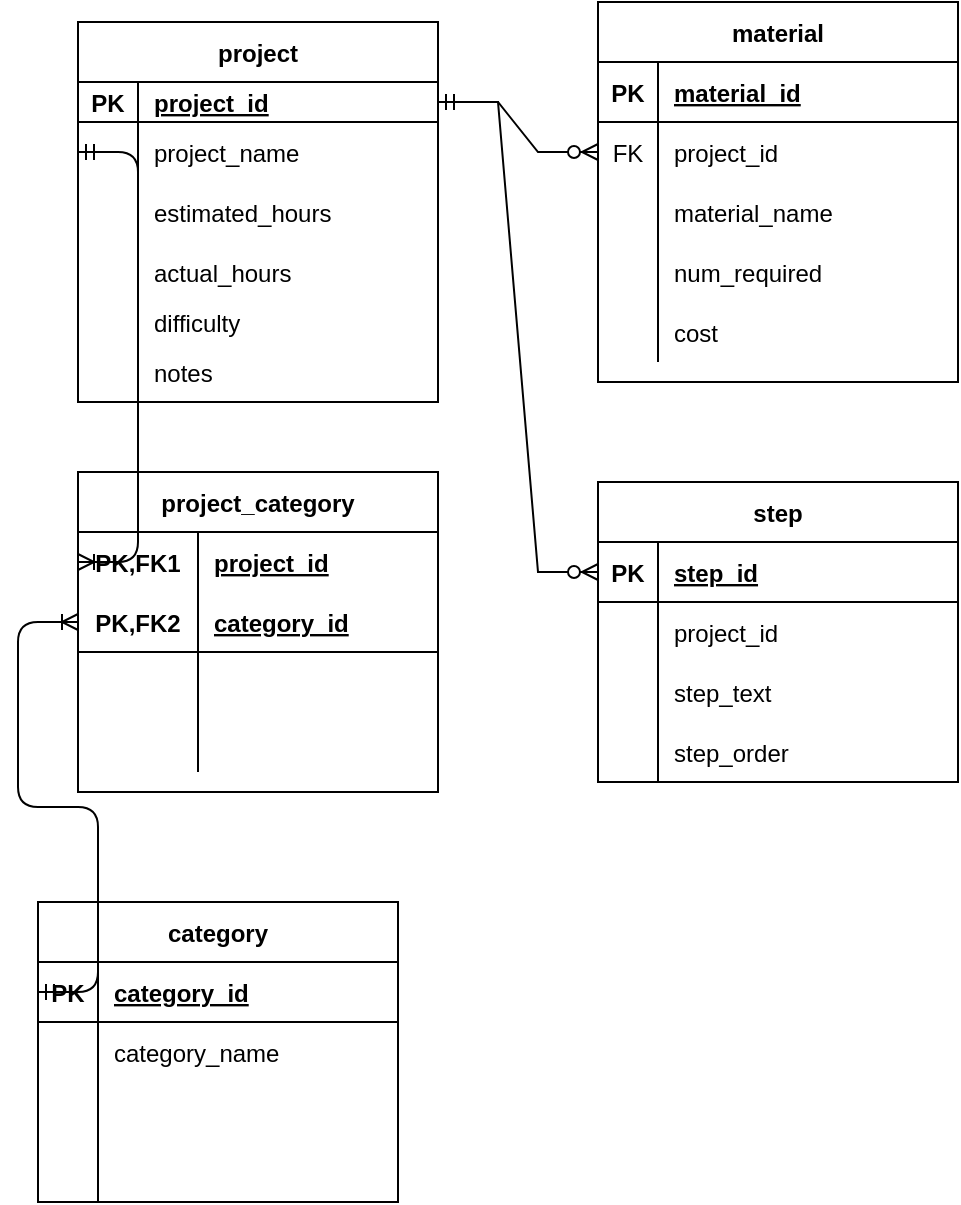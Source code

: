 <mxfile version="20.7.4" type="device"><diagram id="QROY2Dvbwe_YPZO6kNuu" name="Page-1"><mxGraphModel dx="1434" dy="844" grid="1" gridSize="10" guides="1" tooltips="1" connect="1" arrows="1" fold="1" page="1" pageScale="1" pageWidth="850" pageHeight="1100" math="0" shadow="0"><root><mxCell id="0"/><mxCell id="1" parent="0"/><mxCell id="7sIOHVXE6vOpAODEJEkR-1" value="project" style="shape=table;startSize=30;container=1;collapsible=1;childLayout=tableLayout;fixedRows=1;rowLines=0;fontStyle=1;align=center;resizeLast=1;" vertex="1" parent="1"><mxGeometry x="180" y="50" width="180" height="190" as="geometry"/></mxCell><mxCell id="7sIOHVXE6vOpAODEJEkR-2" value="" style="shape=tableRow;horizontal=0;startSize=0;swimlaneHead=0;swimlaneBody=0;fillColor=none;collapsible=0;dropTarget=0;points=[[0,0.5],[1,0.5]];portConstraint=eastwest;top=0;left=0;right=0;bottom=1;" vertex="1" parent="7sIOHVXE6vOpAODEJEkR-1"><mxGeometry y="30" width="180" height="20" as="geometry"/></mxCell><mxCell id="7sIOHVXE6vOpAODEJEkR-3" value="PK" style="shape=partialRectangle;connectable=0;fillColor=none;top=0;left=0;bottom=0;right=0;fontStyle=1;overflow=hidden;" vertex="1" parent="7sIOHVXE6vOpAODEJEkR-2"><mxGeometry width="30" height="20" as="geometry"><mxRectangle width="30" height="20" as="alternateBounds"/></mxGeometry></mxCell><mxCell id="7sIOHVXE6vOpAODEJEkR-4" value="project_id" style="shape=partialRectangle;connectable=0;fillColor=none;top=0;left=0;bottom=0;right=0;align=left;spacingLeft=6;fontStyle=5;overflow=hidden;" vertex="1" parent="7sIOHVXE6vOpAODEJEkR-2"><mxGeometry x="30" width="150" height="20" as="geometry"><mxRectangle width="150" height="20" as="alternateBounds"/></mxGeometry></mxCell><mxCell id="7sIOHVXE6vOpAODEJEkR-5" value="" style="shape=tableRow;horizontal=0;startSize=0;swimlaneHead=0;swimlaneBody=0;fillColor=none;collapsible=0;dropTarget=0;points=[[0,0.5],[1,0.5]];portConstraint=eastwest;top=0;left=0;right=0;bottom=0;" vertex="1" parent="7sIOHVXE6vOpAODEJEkR-1"><mxGeometry y="50" width="180" height="30" as="geometry"/></mxCell><mxCell id="7sIOHVXE6vOpAODEJEkR-6" value="" style="shape=partialRectangle;connectable=0;fillColor=none;top=0;left=0;bottom=0;right=0;editable=1;overflow=hidden;" vertex="1" parent="7sIOHVXE6vOpAODEJEkR-5"><mxGeometry width="30" height="30" as="geometry"><mxRectangle width="30" height="30" as="alternateBounds"/></mxGeometry></mxCell><mxCell id="7sIOHVXE6vOpAODEJEkR-7" value="project_name" style="shape=partialRectangle;connectable=0;fillColor=none;top=0;left=0;bottom=0;right=0;align=left;spacingLeft=6;overflow=hidden;" vertex="1" parent="7sIOHVXE6vOpAODEJEkR-5"><mxGeometry x="30" width="150" height="30" as="geometry"><mxRectangle width="150" height="30" as="alternateBounds"/></mxGeometry></mxCell><mxCell id="7sIOHVXE6vOpAODEJEkR-8" value="" style="shape=tableRow;horizontal=0;startSize=0;swimlaneHead=0;swimlaneBody=0;fillColor=none;collapsible=0;dropTarget=0;points=[[0,0.5],[1,0.5]];portConstraint=eastwest;top=0;left=0;right=0;bottom=0;" vertex="1" parent="7sIOHVXE6vOpAODEJEkR-1"><mxGeometry y="80" width="180" height="30" as="geometry"/></mxCell><mxCell id="7sIOHVXE6vOpAODEJEkR-9" value="" style="shape=partialRectangle;connectable=0;fillColor=none;top=0;left=0;bottom=0;right=0;editable=1;overflow=hidden;" vertex="1" parent="7sIOHVXE6vOpAODEJEkR-8"><mxGeometry width="30" height="30" as="geometry"><mxRectangle width="30" height="30" as="alternateBounds"/></mxGeometry></mxCell><mxCell id="7sIOHVXE6vOpAODEJEkR-10" value="estimated_hours" style="shape=partialRectangle;connectable=0;fillColor=none;top=0;left=0;bottom=0;right=0;align=left;spacingLeft=6;overflow=hidden;" vertex="1" parent="7sIOHVXE6vOpAODEJEkR-8"><mxGeometry x="30" width="150" height="30" as="geometry"><mxRectangle width="150" height="30" as="alternateBounds"/></mxGeometry></mxCell><mxCell id="7sIOHVXE6vOpAODEJEkR-11" value="" style="shape=tableRow;horizontal=0;startSize=0;swimlaneHead=0;swimlaneBody=0;fillColor=none;collapsible=0;dropTarget=0;points=[[0,0.5],[1,0.5]];portConstraint=eastwest;top=0;left=0;right=0;bottom=0;" vertex="1" parent="7sIOHVXE6vOpAODEJEkR-1"><mxGeometry y="110" width="180" height="30" as="geometry"/></mxCell><mxCell id="7sIOHVXE6vOpAODEJEkR-12" value="" style="shape=partialRectangle;connectable=0;fillColor=none;top=0;left=0;bottom=0;right=0;editable=1;overflow=hidden;" vertex="1" parent="7sIOHVXE6vOpAODEJEkR-11"><mxGeometry width="30" height="30" as="geometry"><mxRectangle width="30" height="30" as="alternateBounds"/></mxGeometry></mxCell><mxCell id="7sIOHVXE6vOpAODEJEkR-13" value="actual_hours" style="shape=partialRectangle;connectable=0;fillColor=none;top=0;left=0;bottom=0;right=0;align=left;spacingLeft=6;overflow=hidden;" vertex="1" parent="7sIOHVXE6vOpAODEJEkR-11"><mxGeometry x="30" width="150" height="30" as="geometry"><mxRectangle width="150" height="30" as="alternateBounds"/></mxGeometry></mxCell><mxCell id="7sIOHVXE6vOpAODEJEkR-14" value="" style="shape=tableRow;horizontal=0;startSize=0;swimlaneHead=0;swimlaneBody=0;fillColor=none;collapsible=0;dropTarget=0;points=[[0,0.5],[1,0.5]];portConstraint=eastwest;top=0;left=0;right=0;bottom=0;" vertex="1" parent="7sIOHVXE6vOpAODEJEkR-1"><mxGeometry y="140" width="180" height="20" as="geometry"/></mxCell><mxCell id="7sIOHVXE6vOpAODEJEkR-15" value="" style="shape=partialRectangle;connectable=0;fillColor=none;top=0;left=0;bottom=0;right=0;editable=1;overflow=hidden;" vertex="1" parent="7sIOHVXE6vOpAODEJEkR-14"><mxGeometry width="30" height="20" as="geometry"><mxRectangle width="30" height="20" as="alternateBounds"/></mxGeometry></mxCell><mxCell id="7sIOHVXE6vOpAODEJEkR-16" value="difficulty" style="shape=partialRectangle;connectable=0;fillColor=none;top=0;left=0;bottom=0;right=0;align=left;spacingLeft=6;overflow=hidden;" vertex="1" parent="7sIOHVXE6vOpAODEJEkR-14"><mxGeometry x="30" width="150" height="20" as="geometry"><mxRectangle width="150" height="20" as="alternateBounds"/></mxGeometry></mxCell><mxCell id="7sIOHVXE6vOpAODEJEkR-17" value="" style="shape=tableRow;horizontal=0;startSize=0;swimlaneHead=0;swimlaneBody=0;fillColor=none;collapsible=0;dropTarget=0;points=[[0,0.5],[1,0.5]];portConstraint=eastwest;top=0;left=0;right=0;bottom=0;" vertex="1" parent="7sIOHVXE6vOpAODEJEkR-1"><mxGeometry y="160" width="180" height="30" as="geometry"/></mxCell><mxCell id="7sIOHVXE6vOpAODEJEkR-18" value="" style="shape=partialRectangle;connectable=0;fillColor=none;top=0;left=0;bottom=0;right=0;editable=1;overflow=hidden;" vertex="1" parent="7sIOHVXE6vOpAODEJEkR-17"><mxGeometry width="30" height="30" as="geometry"><mxRectangle width="30" height="30" as="alternateBounds"/></mxGeometry></mxCell><mxCell id="7sIOHVXE6vOpAODEJEkR-19" value="notes" style="shape=partialRectangle;connectable=0;fillColor=none;top=0;left=0;bottom=0;right=0;align=left;spacingLeft=6;overflow=hidden;" vertex="1" parent="7sIOHVXE6vOpAODEJEkR-17"><mxGeometry x="30" width="150" height="30" as="geometry"><mxRectangle width="150" height="30" as="alternateBounds"/></mxGeometry></mxCell><mxCell id="7sIOHVXE6vOpAODEJEkR-20" value="project_category" style="shape=table;startSize=30;container=1;collapsible=1;childLayout=tableLayout;fixedRows=1;rowLines=0;fontStyle=1;align=center;resizeLast=1;" vertex="1" parent="1"><mxGeometry x="180" y="275" width="180" height="160" as="geometry"/></mxCell><mxCell id="7sIOHVXE6vOpAODEJEkR-21" value="" style="shape=tableRow;horizontal=0;startSize=0;swimlaneHead=0;swimlaneBody=0;fillColor=none;collapsible=0;dropTarget=0;points=[[0,0.5],[1,0.5]];portConstraint=eastwest;top=0;left=0;right=0;bottom=0;" vertex="1" parent="7sIOHVXE6vOpAODEJEkR-20"><mxGeometry y="30" width="180" height="30" as="geometry"/></mxCell><mxCell id="7sIOHVXE6vOpAODEJEkR-22" value="PK,FK1" style="shape=partialRectangle;connectable=0;fillColor=none;top=0;left=0;bottom=0;right=0;fontStyle=1;overflow=hidden;" vertex="1" parent="7sIOHVXE6vOpAODEJEkR-21"><mxGeometry width="60" height="30" as="geometry"><mxRectangle width="60" height="30" as="alternateBounds"/></mxGeometry></mxCell><mxCell id="7sIOHVXE6vOpAODEJEkR-23" value="project_id" style="shape=partialRectangle;connectable=0;fillColor=none;top=0;left=0;bottom=0;right=0;align=left;spacingLeft=6;fontStyle=5;overflow=hidden;" vertex="1" parent="7sIOHVXE6vOpAODEJEkR-21"><mxGeometry x="60" width="120" height="30" as="geometry"><mxRectangle width="120" height="30" as="alternateBounds"/></mxGeometry></mxCell><mxCell id="7sIOHVXE6vOpAODEJEkR-24" value="" style="shape=tableRow;horizontal=0;startSize=0;swimlaneHead=0;swimlaneBody=0;fillColor=none;collapsible=0;dropTarget=0;points=[[0,0.5],[1,0.5]];portConstraint=eastwest;top=0;left=0;right=0;bottom=1;" vertex="1" parent="7sIOHVXE6vOpAODEJEkR-20"><mxGeometry y="60" width="180" height="30" as="geometry"/></mxCell><mxCell id="7sIOHVXE6vOpAODEJEkR-25" value="PK,FK2" style="shape=partialRectangle;connectable=0;fillColor=none;top=0;left=0;bottom=0;right=0;fontStyle=1;overflow=hidden;" vertex="1" parent="7sIOHVXE6vOpAODEJEkR-24"><mxGeometry width="60" height="30" as="geometry"><mxRectangle width="60" height="30" as="alternateBounds"/></mxGeometry></mxCell><mxCell id="7sIOHVXE6vOpAODEJEkR-26" value="category_id" style="shape=partialRectangle;connectable=0;fillColor=none;top=0;left=0;bottom=0;right=0;align=left;spacingLeft=6;fontStyle=5;overflow=hidden;" vertex="1" parent="7sIOHVXE6vOpAODEJEkR-24"><mxGeometry x="60" width="120" height="30" as="geometry"><mxRectangle width="120" height="30" as="alternateBounds"/></mxGeometry></mxCell><mxCell id="7sIOHVXE6vOpAODEJEkR-27" value="" style="shape=tableRow;horizontal=0;startSize=0;swimlaneHead=0;swimlaneBody=0;fillColor=none;collapsible=0;dropTarget=0;points=[[0,0.5],[1,0.5]];portConstraint=eastwest;top=0;left=0;right=0;bottom=0;" vertex="1" parent="7sIOHVXE6vOpAODEJEkR-20"><mxGeometry y="90" width="180" height="30" as="geometry"/></mxCell><mxCell id="7sIOHVXE6vOpAODEJEkR-28" value="" style="shape=partialRectangle;connectable=0;fillColor=none;top=0;left=0;bottom=0;right=0;editable=1;overflow=hidden;" vertex="1" parent="7sIOHVXE6vOpAODEJEkR-27"><mxGeometry width="60" height="30" as="geometry"><mxRectangle width="60" height="30" as="alternateBounds"/></mxGeometry></mxCell><mxCell id="7sIOHVXE6vOpAODEJEkR-29" value="" style="shape=partialRectangle;connectable=0;fillColor=none;top=0;left=0;bottom=0;right=0;align=left;spacingLeft=6;overflow=hidden;" vertex="1" parent="7sIOHVXE6vOpAODEJEkR-27"><mxGeometry x="60" width="120" height="30" as="geometry"><mxRectangle width="120" height="30" as="alternateBounds"/></mxGeometry></mxCell><mxCell id="7sIOHVXE6vOpAODEJEkR-30" value="" style="shape=tableRow;horizontal=0;startSize=0;swimlaneHead=0;swimlaneBody=0;fillColor=none;collapsible=0;dropTarget=0;points=[[0,0.5],[1,0.5]];portConstraint=eastwest;top=0;left=0;right=0;bottom=0;" vertex="1" parent="7sIOHVXE6vOpAODEJEkR-20"><mxGeometry y="120" width="180" height="30" as="geometry"/></mxCell><mxCell id="7sIOHVXE6vOpAODEJEkR-31" value="" style="shape=partialRectangle;connectable=0;fillColor=none;top=0;left=0;bottom=0;right=0;editable=1;overflow=hidden;" vertex="1" parent="7sIOHVXE6vOpAODEJEkR-30"><mxGeometry width="60" height="30" as="geometry"><mxRectangle width="60" height="30" as="alternateBounds"/></mxGeometry></mxCell><mxCell id="7sIOHVXE6vOpAODEJEkR-32" value="" style="shape=partialRectangle;connectable=0;fillColor=none;top=0;left=0;bottom=0;right=0;align=left;spacingLeft=6;overflow=hidden;" vertex="1" parent="7sIOHVXE6vOpAODEJEkR-30"><mxGeometry x="60" width="120" height="30" as="geometry"><mxRectangle width="120" height="30" as="alternateBounds"/></mxGeometry></mxCell><mxCell id="7sIOHVXE6vOpAODEJEkR-33" value="category" style="shape=table;startSize=30;container=1;collapsible=1;childLayout=tableLayout;fixedRows=1;rowLines=0;fontStyle=1;align=center;resizeLast=1;" vertex="1" parent="1"><mxGeometry x="160" y="490" width="180" height="150" as="geometry"/></mxCell><mxCell id="7sIOHVXE6vOpAODEJEkR-34" value="" style="shape=tableRow;horizontal=0;startSize=0;swimlaneHead=0;swimlaneBody=0;fillColor=none;collapsible=0;dropTarget=0;points=[[0,0.5],[1,0.5]];portConstraint=eastwest;top=0;left=0;right=0;bottom=1;" vertex="1" parent="7sIOHVXE6vOpAODEJEkR-33"><mxGeometry y="30" width="180" height="30" as="geometry"/></mxCell><mxCell id="7sIOHVXE6vOpAODEJEkR-35" value="PK" style="shape=partialRectangle;connectable=0;fillColor=none;top=0;left=0;bottom=0;right=0;fontStyle=1;overflow=hidden;" vertex="1" parent="7sIOHVXE6vOpAODEJEkR-34"><mxGeometry width="30" height="30" as="geometry"><mxRectangle width="30" height="30" as="alternateBounds"/></mxGeometry></mxCell><mxCell id="7sIOHVXE6vOpAODEJEkR-36" value="category_id" style="shape=partialRectangle;connectable=0;fillColor=none;top=0;left=0;bottom=0;right=0;align=left;spacingLeft=6;fontStyle=5;overflow=hidden;" vertex="1" parent="7sIOHVXE6vOpAODEJEkR-34"><mxGeometry x="30" width="150" height="30" as="geometry"><mxRectangle width="150" height="30" as="alternateBounds"/></mxGeometry></mxCell><mxCell id="7sIOHVXE6vOpAODEJEkR-37" value="" style="shape=tableRow;horizontal=0;startSize=0;swimlaneHead=0;swimlaneBody=0;fillColor=none;collapsible=0;dropTarget=0;points=[[0,0.5],[1,0.5]];portConstraint=eastwest;top=0;left=0;right=0;bottom=0;" vertex="1" parent="7sIOHVXE6vOpAODEJEkR-33"><mxGeometry y="60" width="180" height="30" as="geometry"/></mxCell><mxCell id="7sIOHVXE6vOpAODEJEkR-38" value="" style="shape=partialRectangle;connectable=0;fillColor=none;top=0;left=0;bottom=0;right=0;editable=1;overflow=hidden;" vertex="1" parent="7sIOHVXE6vOpAODEJEkR-37"><mxGeometry width="30" height="30" as="geometry"><mxRectangle width="30" height="30" as="alternateBounds"/></mxGeometry></mxCell><mxCell id="7sIOHVXE6vOpAODEJEkR-39" value="category_name" style="shape=partialRectangle;connectable=0;fillColor=none;top=0;left=0;bottom=0;right=0;align=left;spacingLeft=6;overflow=hidden;" vertex="1" parent="7sIOHVXE6vOpAODEJEkR-37"><mxGeometry x="30" width="150" height="30" as="geometry"><mxRectangle width="150" height="30" as="alternateBounds"/></mxGeometry></mxCell><mxCell id="7sIOHVXE6vOpAODEJEkR-40" value="" style="shape=tableRow;horizontal=0;startSize=0;swimlaneHead=0;swimlaneBody=0;fillColor=none;collapsible=0;dropTarget=0;points=[[0,0.5],[1,0.5]];portConstraint=eastwest;top=0;left=0;right=0;bottom=0;" vertex="1" parent="7sIOHVXE6vOpAODEJEkR-33"><mxGeometry y="90" width="180" height="30" as="geometry"/></mxCell><mxCell id="7sIOHVXE6vOpAODEJEkR-41" value="" style="shape=partialRectangle;connectable=0;fillColor=none;top=0;left=0;bottom=0;right=0;editable=1;overflow=hidden;" vertex="1" parent="7sIOHVXE6vOpAODEJEkR-40"><mxGeometry width="30" height="30" as="geometry"><mxRectangle width="30" height="30" as="alternateBounds"/></mxGeometry></mxCell><mxCell id="7sIOHVXE6vOpAODEJEkR-42" value="" style="shape=partialRectangle;connectable=0;fillColor=none;top=0;left=0;bottom=0;right=0;align=left;spacingLeft=6;overflow=hidden;" vertex="1" parent="7sIOHVXE6vOpAODEJEkR-40"><mxGeometry x="30" width="150" height="30" as="geometry"><mxRectangle width="150" height="30" as="alternateBounds"/></mxGeometry></mxCell><mxCell id="7sIOHVXE6vOpAODEJEkR-43" value="" style="shape=tableRow;horizontal=0;startSize=0;swimlaneHead=0;swimlaneBody=0;fillColor=none;collapsible=0;dropTarget=0;points=[[0,0.5],[1,0.5]];portConstraint=eastwest;top=0;left=0;right=0;bottom=0;" vertex="1" parent="7sIOHVXE6vOpAODEJEkR-33"><mxGeometry y="120" width="180" height="30" as="geometry"/></mxCell><mxCell id="7sIOHVXE6vOpAODEJEkR-44" value="" style="shape=partialRectangle;connectable=0;fillColor=none;top=0;left=0;bottom=0;right=0;editable=1;overflow=hidden;" vertex="1" parent="7sIOHVXE6vOpAODEJEkR-43"><mxGeometry width="30" height="30" as="geometry"><mxRectangle width="30" height="30" as="alternateBounds"/></mxGeometry></mxCell><mxCell id="7sIOHVXE6vOpAODEJEkR-45" value="" style="shape=partialRectangle;connectable=0;fillColor=none;top=0;left=0;bottom=0;right=0;align=left;spacingLeft=6;overflow=hidden;" vertex="1" parent="7sIOHVXE6vOpAODEJEkR-43"><mxGeometry x="30" width="150" height="30" as="geometry"><mxRectangle width="150" height="30" as="alternateBounds"/></mxGeometry></mxCell><mxCell id="7sIOHVXE6vOpAODEJEkR-46" value="material" style="shape=table;startSize=30;container=1;collapsible=1;childLayout=tableLayout;fixedRows=1;rowLines=0;fontStyle=1;align=center;resizeLast=1;" vertex="1" parent="1"><mxGeometry x="440" y="40" width="180" height="190" as="geometry"/></mxCell><mxCell id="7sIOHVXE6vOpAODEJEkR-47" value="" style="shape=tableRow;horizontal=0;startSize=0;swimlaneHead=0;swimlaneBody=0;fillColor=none;collapsible=0;dropTarget=0;points=[[0,0.5],[1,0.5]];portConstraint=eastwest;top=0;left=0;right=0;bottom=1;" vertex="1" parent="7sIOHVXE6vOpAODEJEkR-46"><mxGeometry y="30" width="180" height="30" as="geometry"/></mxCell><mxCell id="7sIOHVXE6vOpAODEJEkR-48" value="PK" style="shape=partialRectangle;connectable=0;fillColor=none;top=0;left=0;bottom=0;right=0;fontStyle=1;overflow=hidden;" vertex="1" parent="7sIOHVXE6vOpAODEJEkR-47"><mxGeometry width="30" height="30" as="geometry"><mxRectangle width="30" height="30" as="alternateBounds"/></mxGeometry></mxCell><mxCell id="7sIOHVXE6vOpAODEJEkR-49" value="material_id" style="shape=partialRectangle;connectable=0;fillColor=none;top=0;left=0;bottom=0;right=0;align=left;spacingLeft=6;fontStyle=5;overflow=hidden;" vertex="1" parent="7sIOHVXE6vOpAODEJEkR-47"><mxGeometry x="30" width="150" height="30" as="geometry"><mxRectangle width="150" height="30" as="alternateBounds"/></mxGeometry></mxCell><mxCell id="7sIOHVXE6vOpAODEJEkR-50" value="" style="shape=tableRow;horizontal=0;startSize=0;swimlaneHead=0;swimlaneBody=0;fillColor=none;collapsible=0;dropTarget=0;points=[[0,0.5],[1,0.5]];portConstraint=eastwest;top=0;left=0;right=0;bottom=0;" vertex="1" parent="7sIOHVXE6vOpAODEJEkR-46"><mxGeometry y="60" width="180" height="30" as="geometry"/></mxCell><mxCell id="7sIOHVXE6vOpAODEJEkR-51" value="FK" style="shape=partialRectangle;connectable=0;fillColor=none;top=0;left=0;bottom=0;right=0;editable=1;overflow=hidden;" vertex="1" parent="7sIOHVXE6vOpAODEJEkR-50"><mxGeometry width="30" height="30" as="geometry"><mxRectangle width="30" height="30" as="alternateBounds"/></mxGeometry></mxCell><mxCell id="7sIOHVXE6vOpAODEJEkR-52" value="project_id" style="shape=partialRectangle;connectable=0;fillColor=none;top=0;left=0;bottom=0;right=0;align=left;spacingLeft=6;overflow=hidden;" vertex="1" parent="7sIOHVXE6vOpAODEJEkR-50"><mxGeometry x="30" width="150" height="30" as="geometry"><mxRectangle width="150" height="30" as="alternateBounds"/></mxGeometry></mxCell><mxCell id="7sIOHVXE6vOpAODEJEkR-53" value="" style="shape=tableRow;horizontal=0;startSize=0;swimlaneHead=0;swimlaneBody=0;fillColor=none;collapsible=0;dropTarget=0;points=[[0,0.5],[1,0.5]];portConstraint=eastwest;top=0;left=0;right=0;bottom=0;" vertex="1" parent="7sIOHVXE6vOpAODEJEkR-46"><mxGeometry y="90" width="180" height="30" as="geometry"/></mxCell><mxCell id="7sIOHVXE6vOpAODEJEkR-54" value="" style="shape=partialRectangle;connectable=0;fillColor=none;top=0;left=0;bottom=0;right=0;editable=1;overflow=hidden;" vertex="1" parent="7sIOHVXE6vOpAODEJEkR-53"><mxGeometry width="30" height="30" as="geometry"><mxRectangle width="30" height="30" as="alternateBounds"/></mxGeometry></mxCell><mxCell id="7sIOHVXE6vOpAODEJEkR-55" value="material_name" style="shape=partialRectangle;connectable=0;fillColor=none;top=0;left=0;bottom=0;right=0;align=left;spacingLeft=6;overflow=hidden;" vertex="1" parent="7sIOHVXE6vOpAODEJEkR-53"><mxGeometry x="30" width="150" height="30" as="geometry"><mxRectangle width="150" height="30" as="alternateBounds"/></mxGeometry></mxCell><mxCell id="7sIOHVXE6vOpAODEJEkR-56" value="" style="shape=tableRow;horizontal=0;startSize=0;swimlaneHead=0;swimlaneBody=0;fillColor=none;collapsible=0;dropTarget=0;points=[[0,0.5],[1,0.5]];portConstraint=eastwest;top=0;left=0;right=0;bottom=0;" vertex="1" parent="7sIOHVXE6vOpAODEJEkR-46"><mxGeometry y="120" width="180" height="30" as="geometry"/></mxCell><mxCell id="7sIOHVXE6vOpAODEJEkR-57" value="" style="shape=partialRectangle;connectable=0;fillColor=none;top=0;left=0;bottom=0;right=0;editable=1;overflow=hidden;" vertex="1" parent="7sIOHVXE6vOpAODEJEkR-56"><mxGeometry width="30" height="30" as="geometry"><mxRectangle width="30" height="30" as="alternateBounds"/></mxGeometry></mxCell><mxCell id="7sIOHVXE6vOpAODEJEkR-58" value="num_required" style="shape=partialRectangle;connectable=0;fillColor=none;top=0;left=0;bottom=0;right=0;align=left;spacingLeft=6;overflow=hidden;" vertex="1" parent="7sIOHVXE6vOpAODEJEkR-56"><mxGeometry x="30" width="150" height="30" as="geometry"><mxRectangle width="150" height="30" as="alternateBounds"/></mxGeometry></mxCell><mxCell id="7sIOHVXE6vOpAODEJEkR-59" value="" style="shape=tableRow;horizontal=0;startSize=0;swimlaneHead=0;swimlaneBody=0;fillColor=none;collapsible=0;dropTarget=0;points=[[0,0.5],[1,0.5]];portConstraint=eastwest;top=0;left=0;right=0;bottom=0;" vertex="1" parent="7sIOHVXE6vOpAODEJEkR-46"><mxGeometry y="150" width="180" height="30" as="geometry"/></mxCell><mxCell id="7sIOHVXE6vOpAODEJEkR-60" value="" style="shape=partialRectangle;connectable=0;fillColor=none;top=0;left=0;bottom=0;right=0;editable=1;overflow=hidden;" vertex="1" parent="7sIOHVXE6vOpAODEJEkR-59"><mxGeometry width="30" height="30" as="geometry"><mxRectangle width="30" height="30" as="alternateBounds"/></mxGeometry></mxCell><mxCell id="7sIOHVXE6vOpAODEJEkR-61" value="cost" style="shape=partialRectangle;connectable=0;fillColor=none;top=0;left=0;bottom=0;right=0;align=left;spacingLeft=6;overflow=hidden;" vertex="1" parent="7sIOHVXE6vOpAODEJEkR-59"><mxGeometry x="30" width="150" height="30" as="geometry"><mxRectangle width="150" height="30" as="alternateBounds"/></mxGeometry></mxCell><mxCell id="7sIOHVXE6vOpAODEJEkR-62" value="step" style="shape=table;startSize=30;container=1;collapsible=1;childLayout=tableLayout;fixedRows=1;rowLines=0;fontStyle=1;align=center;resizeLast=1;" vertex="1" parent="1"><mxGeometry x="440" y="280" width="180" height="150" as="geometry"/></mxCell><mxCell id="7sIOHVXE6vOpAODEJEkR-63" value="" style="shape=tableRow;horizontal=0;startSize=0;swimlaneHead=0;swimlaneBody=0;fillColor=none;collapsible=0;dropTarget=0;points=[[0,0.5],[1,0.5]];portConstraint=eastwest;top=0;left=0;right=0;bottom=1;" vertex="1" parent="7sIOHVXE6vOpAODEJEkR-62"><mxGeometry y="30" width="180" height="30" as="geometry"/></mxCell><mxCell id="7sIOHVXE6vOpAODEJEkR-64" value="PK" style="shape=partialRectangle;connectable=0;fillColor=none;top=0;left=0;bottom=0;right=0;fontStyle=1;overflow=hidden;" vertex="1" parent="7sIOHVXE6vOpAODEJEkR-63"><mxGeometry width="30" height="30" as="geometry"><mxRectangle width="30" height="30" as="alternateBounds"/></mxGeometry></mxCell><mxCell id="7sIOHVXE6vOpAODEJEkR-65" value="step_id" style="shape=partialRectangle;connectable=0;fillColor=none;top=0;left=0;bottom=0;right=0;align=left;spacingLeft=6;fontStyle=5;overflow=hidden;" vertex="1" parent="7sIOHVXE6vOpAODEJEkR-63"><mxGeometry x="30" width="150" height="30" as="geometry"><mxRectangle width="150" height="30" as="alternateBounds"/></mxGeometry></mxCell><mxCell id="7sIOHVXE6vOpAODEJEkR-66" value="" style="shape=tableRow;horizontal=0;startSize=0;swimlaneHead=0;swimlaneBody=0;fillColor=none;collapsible=0;dropTarget=0;points=[[0,0.5],[1,0.5]];portConstraint=eastwest;top=0;left=0;right=0;bottom=0;" vertex="1" parent="7sIOHVXE6vOpAODEJEkR-62"><mxGeometry y="60" width="180" height="30" as="geometry"/></mxCell><mxCell id="7sIOHVXE6vOpAODEJEkR-67" value="" style="shape=partialRectangle;connectable=0;fillColor=none;top=0;left=0;bottom=0;right=0;editable=1;overflow=hidden;" vertex="1" parent="7sIOHVXE6vOpAODEJEkR-66"><mxGeometry width="30" height="30" as="geometry"><mxRectangle width="30" height="30" as="alternateBounds"/></mxGeometry></mxCell><mxCell id="7sIOHVXE6vOpAODEJEkR-68" value="project_id" style="shape=partialRectangle;connectable=0;fillColor=none;top=0;left=0;bottom=0;right=0;align=left;spacingLeft=6;overflow=hidden;" vertex="1" parent="7sIOHVXE6vOpAODEJEkR-66"><mxGeometry x="30" width="150" height="30" as="geometry"><mxRectangle width="150" height="30" as="alternateBounds"/></mxGeometry></mxCell><mxCell id="7sIOHVXE6vOpAODEJEkR-69" value="" style="shape=tableRow;horizontal=0;startSize=0;swimlaneHead=0;swimlaneBody=0;fillColor=none;collapsible=0;dropTarget=0;points=[[0,0.5],[1,0.5]];portConstraint=eastwest;top=0;left=0;right=0;bottom=0;" vertex="1" parent="7sIOHVXE6vOpAODEJEkR-62"><mxGeometry y="90" width="180" height="30" as="geometry"/></mxCell><mxCell id="7sIOHVXE6vOpAODEJEkR-70" value="" style="shape=partialRectangle;connectable=0;fillColor=none;top=0;left=0;bottom=0;right=0;editable=1;overflow=hidden;" vertex="1" parent="7sIOHVXE6vOpAODEJEkR-69"><mxGeometry width="30" height="30" as="geometry"><mxRectangle width="30" height="30" as="alternateBounds"/></mxGeometry></mxCell><mxCell id="7sIOHVXE6vOpAODEJEkR-71" value="step_text" style="shape=partialRectangle;connectable=0;fillColor=none;top=0;left=0;bottom=0;right=0;align=left;spacingLeft=6;overflow=hidden;" vertex="1" parent="7sIOHVXE6vOpAODEJEkR-69"><mxGeometry x="30" width="150" height="30" as="geometry"><mxRectangle width="150" height="30" as="alternateBounds"/></mxGeometry></mxCell><mxCell id="7sIOHVXE6vOpAODEJEkR-72" value="" style="shape=tableRow;horizontal=0;startSize=0;swimlaneHead=0;swimlaneBody=0;fillColor=none;collapsible=0;dropTarget=0;points=[[0,0.5],[1,0.5]];portConstraint=eastwest;top=0;left=0;right=0;bottom=0;" vertex="1" parent="7sIOHVXE6vOpAODEJEkR-62"><mxGeometry y="120" width="180" height="30" as="geometry"/></mxCell><mxCell id="7sIOHVXE6vOpAODEJEkR-73" value="" style="shape=partialRectangle;connectable=0;fillColor=none;top=0;left=0;bottom=0;right=0;editable=1;overflow=hidden;" vertex="1" parent="7sIOHVXE6vOpAODEJEkR-72"><mxGeometry width="30" height="30" as="geometry"><mxRectangle width="30" height="30" as="alternateBounds"/></mxGeometry></mxCell><mxCell id="7sIOHVXE6vOpAODEJEkR-74" value="step_order" style="shape=partialRectangle;connectable=0;fillColor=none;top=0;left=0;bottom=0;right=0;align=left;spacingLeft=6;overflow=hidden;" vertex="1" parent="7sIOHVXE6vOpAODEJEkR-72"><mxGeometry x="30" width="150" height="30" as="geometry"><mxRectangle width="150" height="30" as="alternateBounds"/></mxGeometry></mxCell><mxCell id="7sIOHVXE6vOpAODEJEkR-76" value="" style="edgeStyle=entityRelationEdgeStyle;fontSize=12;html=1;endArrow=ERzeroToMany;startArrow=ERmandOne;rounded=0;" edge="1" parent="1" source="7sIOHVXE6vOpAODEJEkR-2" target="7sIOHVXE6vOpAODEJEkR-50"><mxGeometry width="100" height="100" relative="1" as="geometry"><mxPoint x="370" y="380" as="sourcePoint"/><mxPoint x="470" y="280" as="targetPoint"/></mxGeometry></mxCell><mxCell id="7sIOHVXE6vOpAODEJEkR-77" value="" style="edgeStyle=entityRelationEdgeStyle;fontSize=12;html=1;endArrow=ERzeroToMany;startArrow=ERmandOne;rounded=0;" edge="1" parent="1" source="7sIOHVXE6vOpAODEJEkR-2" target="7sIOHVXE6vOpAODEJEkR-63"><mxGeometry width="100" height="100" relative="1" as="geometry"><mxPoint x="350" y="90" as="sourcePoint"/><mxPoint x="450" y="125" as="targetPoint"/></mxGeometry></mxCell><mxCell id="7sIOHVXE6vOpAODEJEkR-94" value="" style="edgeStyle=entityRelationEdgeStyle;fontSize=12;html=1;endArrow=ERoneToMany;startArrow=ERmandOne;strokeColor=default;jumpStyle=arc;exitX=0;exitY=0.5;exitDx=0;exitDy=0;entryX=0;entryY=0.5;entryDx=0;entryDy=0;" edge="1" parent="1" source="7sIOHVXE6vOpAODEJEkR-5" target="7sIOHVXE6vOpAODEJEkR-21"><mxGeometry width="100" height="100" relative="1" as="geometry"><mxPoint x="430" y="420" as="sourcePoint"/><mxPoint x="530" y="320" as="targetPoint"/></mxGeometry></mxCell><mxCell id="7sIOHVXE6vOpAODEJEkR-95" value="" style="edgeStyle=entityRelationEdgeStyle;fontSize=12;html=1;endArrow=ERoneToMany;startArrow=ERmandOne;strokeColor=default;jumpStyle=arc;exitX=0;exitY=0.5;exitDx=0;exitDy=0;" edge="1" parent="1" source="7sIOHVXE6vOpAODEJEkR-34" target="7sIOHVXE6vOpAODEJEkR-24"><mxGeometry width="100" height="100" relative="1" as="geometry"><mxPoint x="430" y="420" as="sourcePoint"/><mxPoint x="530" y="320" as="targetPoint"/></mxGeometry></mxCell></root></mxGraphModel></diagram></mxfile>